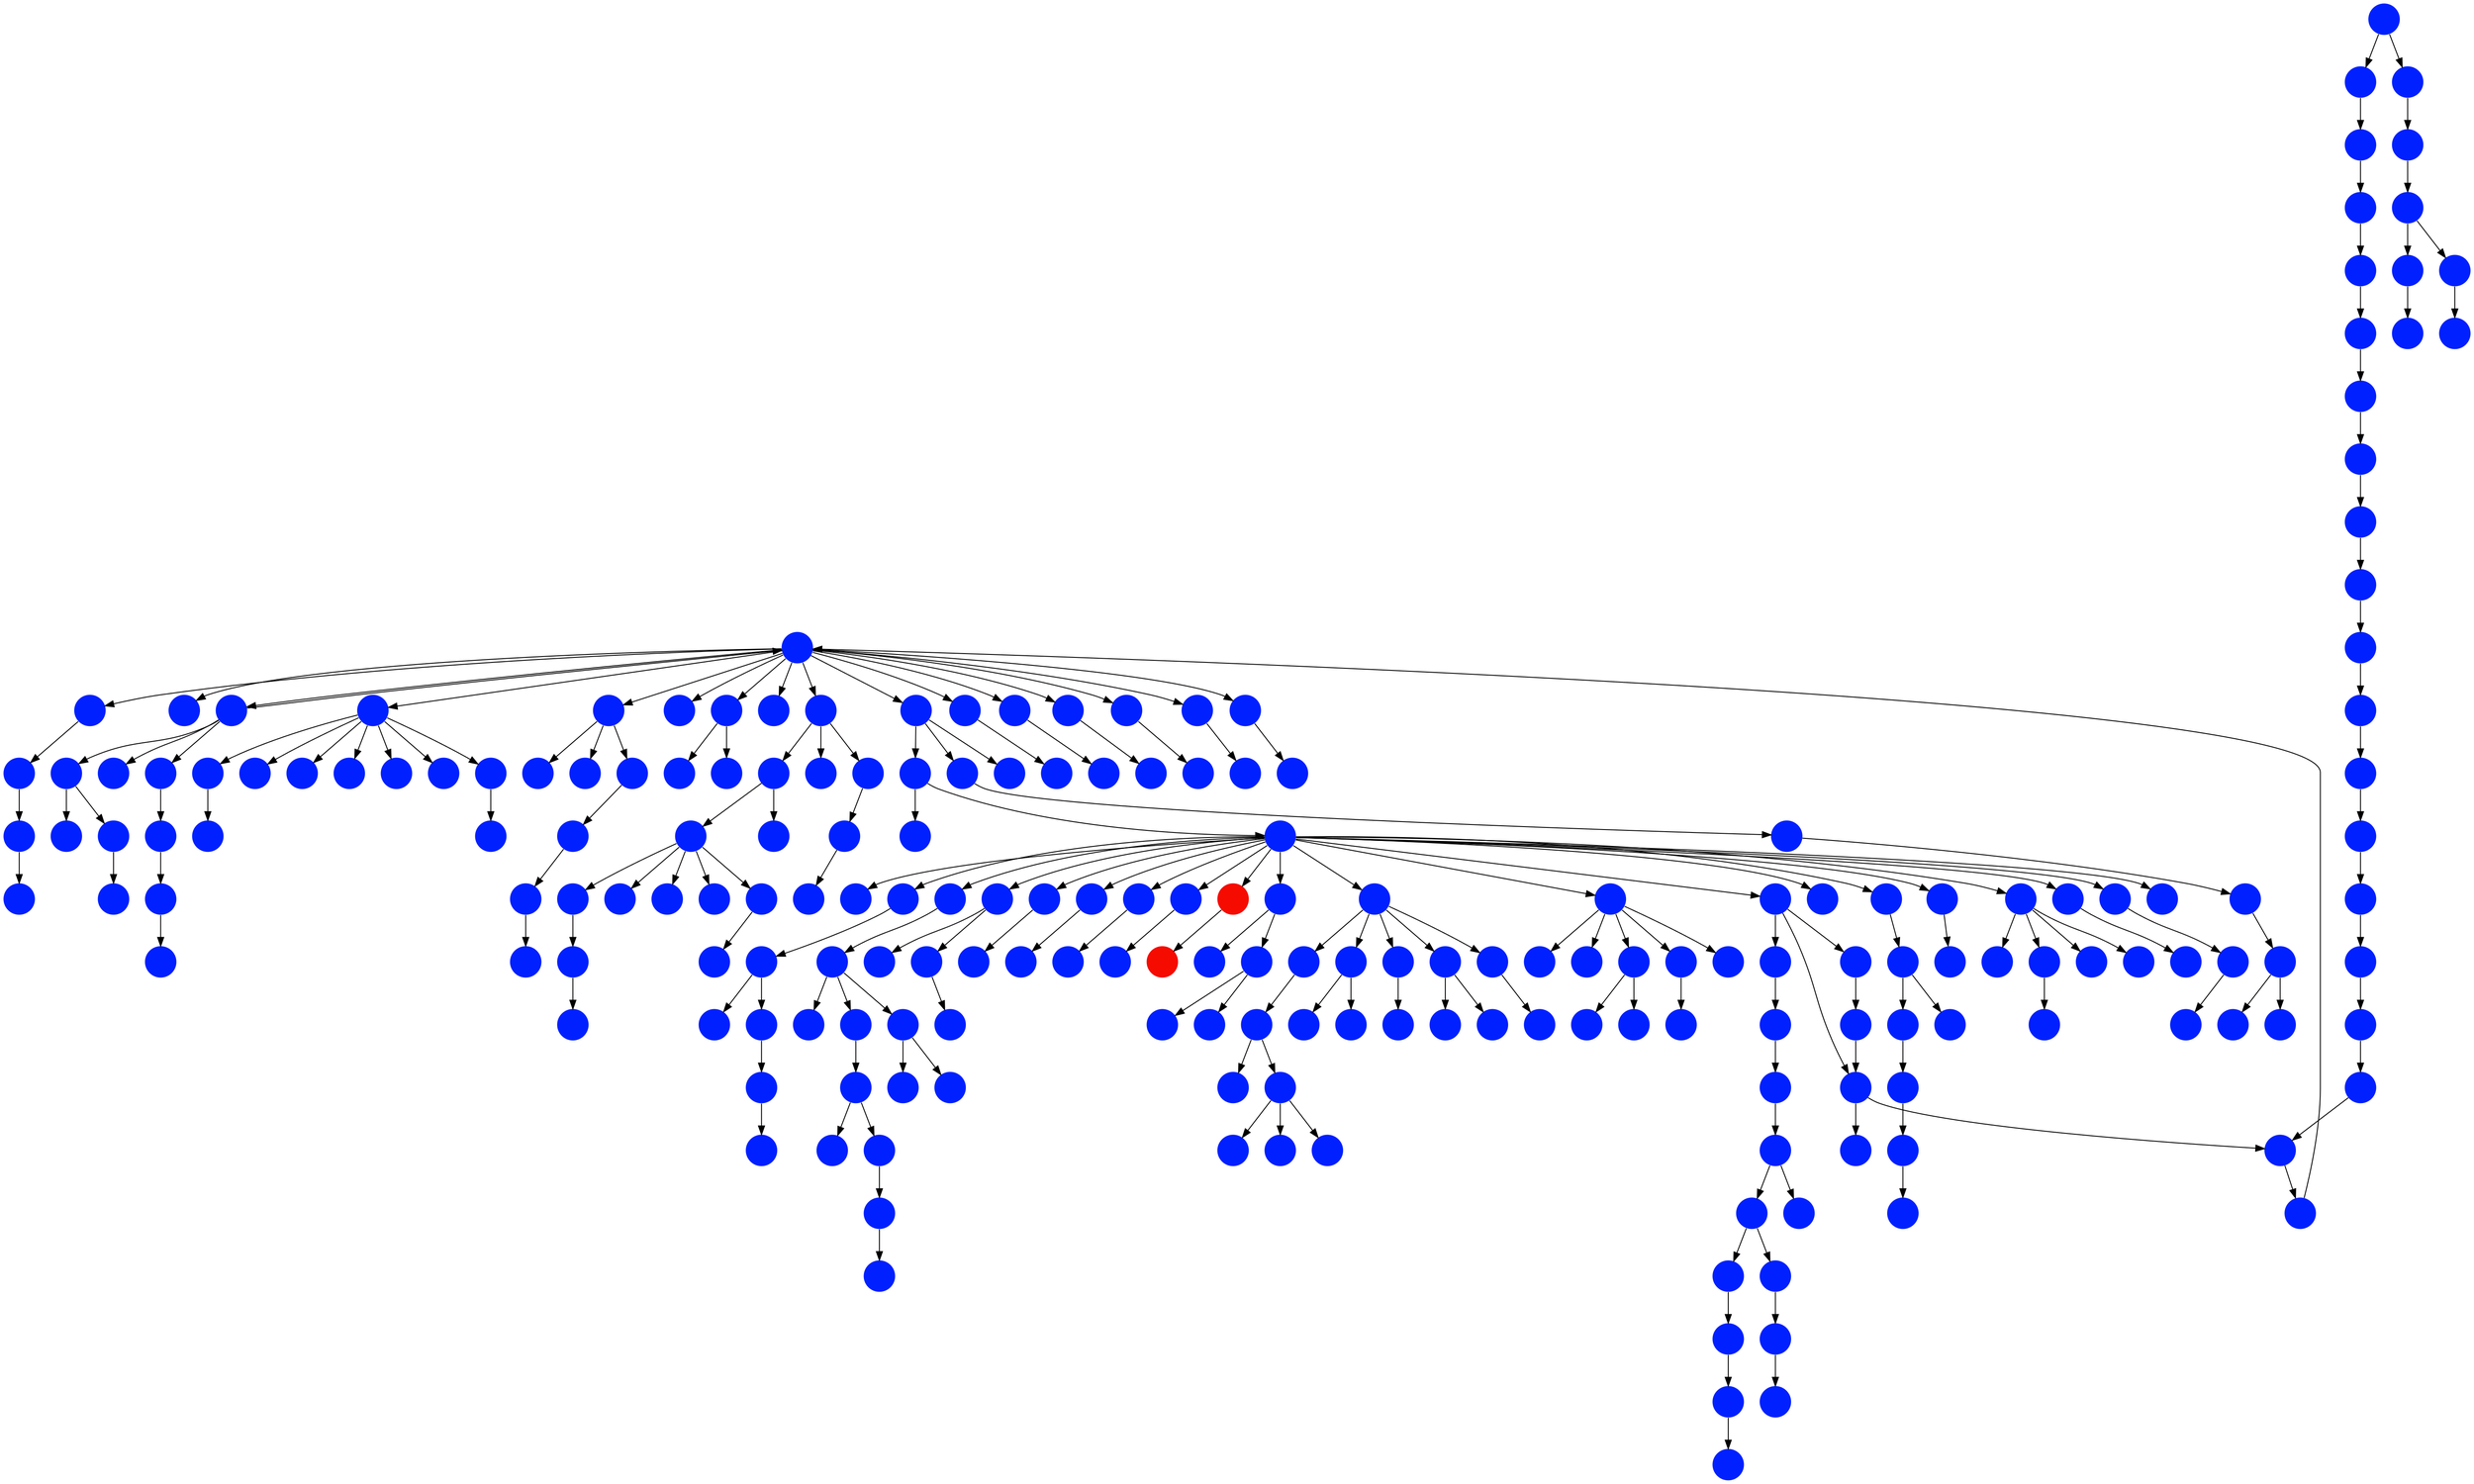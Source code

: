 digraph{
0 [tooltip = "E", penwidth = 0, style = filled, fillcolor = "#0020ff", shape = circle, label = ""]
1 [tooltip = "E", penwidth = 0, style = filled, fillcolor = "#0020ff", shape = circle, label = ""]
2 [tooltip = "E", penwidth = 0, style = filled, fillcolor = "#0020ff", shape = circle, label = ""]
3 [tooltip = "E", penwidth = 0, style = filled, fillcolor = "#0020ff", shape = circle, label = ""]
4 [tooltip = "E", penwidth = 0, style = filled, fillcolor = "#0020ff", shape = circle, label = ""]
5 [tooltip = "E", penwidth = 0, style = filled, fillcolor = "#0020ff", shape = circle, label = ""]
6 [tooltip = "E", penwidth = 0, style = filled, fillcolor = "#0020ff", shape = circle, label = ""]
7 [tooltip = "E", penwidth = 0, style = filled, fillcolor = "#0020ff", shape = circle, label = ""]
8 [tooltip = "E", penwidth = 0, style = filled, fillcolor = "#0020ff", shape = circle, label = ""]
9 [tooltip = "E", penwidth = 0, style = filled, fillcolor = "#0020ff", shape = circle, label = ""]
10 [tooltip = "E", penwidth = 0, style = filled, fillcolor = "#0020ff", shape = circle, label = ""]
11 [tooltip = "E", penwidth = 0, style = filled, fillcolor = "#0020ff", shape = circle, label = ""]
12 [tooltip = "E", penwidth = 0, style = filled, fillcolor = "#0020ff", shape = circle, label = ""]
13 [tooltip = "E", penwidth = 0, style = filled, fillcolor = "#0020ff", shape = circle, label = ""]
14 [tooltip = "E", penwidth = 0, style = filled, fillcolor = "#0020ff", shape = circle, label = ""]
15 [tooltip = "E", penwidth = 0, style = filled, fillcolor = "#0020ff", shape = circle, label = ""]
16 [tooltip = "E", penwidth = 0, style = filled, fillcolor = "#0020ff", shape = circle, label = ""]
17 [tooltip = "E", penwidth = 0, style = filled, fillcolor = "#0020ff", shape = circle, label = ""]
18 [tooltip = "E", penwidth = 0, style = filled, fillcolor = "#0020ff", shape = circle, label = ""]
19 [tooltip = "E", penwidth = 0, style = filled, fillcolor = "#0020ff", shape = circle, label = ""]
20 [tooltip = "E", penwidth = 0, style = filled, fillcolor = "#0020ff", shape = circle, label = ""]
21 [tooltip = "E", penwidth = 0, style = filled, fillcolor = "#0020ff", shape = circle, label = ""]
22 [tooltip = "E", penwidth = 0, style = filled, fillcolor = "#0020ff", shape = circle, label = ""]
23 [tooltip = "V", penwidth = 0, style = filled, fillcolor = "#f60b00", shape = circle, label = ""]
24 [tooltip = "E", penwidth = 0, style = filled, fillcolor = "#0020ff", shape = circle, label = ""]
25 [tooltip = "E", penwidth = 0, style = filled, fillcolor = "#0020ff", shape = circle, label = ""]
26 [tooltip = "E", penwidth = 0, style = filled, fillcolor = "#0020ff", shape = circle, label = ""]
27 [tooltip = "E", penwidth = 0, style = filled, fillcolor = "#0020ff", shape = circle, label = ""]
28 [tooltip = "E", penwidth = 0, style = filled, fillcolor = "#0020ff", shape = circle, label = ""]
29 [tooltip = "E", penwidth = 0, style = filled, fillcolor = "#0020ff", shape = circle, label = ""]
30 [tooltip = "E", penwidth = 0, style = filled, fillcolor = "#0020ff", shape = circle, label = ""]
31 [tooltip = "E", penwidth = 0, style = filled, fillcolor = "#0020ff", shape = circle, label = ""]
32 [tooltip = "E", penwidth = 0, style = filled, fillcolor = "#0020ff", shape = circle, label = ""]
33 [tooltip = "E", penwidth = 0, style = filled, fillcolor = "#0020ff", shape = circle, label = ""]
34 [tooltip = "E", penwidth = 0, style = filled, fillcolor = "#0020ff", shape = circle, label = ""]
35 [tooltip = "E", penwidth = 0, style = filled, fillcolor = "#0020ff", shape = circle, label = ""]
36 [tooltip = "E", penwidth = 0, style = filled, fillcolor = "#0020ff", shape = circle, label = ""]
37 [tooltip = "E", penwidth = 0, style = filled, fillcolor = "#0020ff", shape = circle, label = ""]
38 [tooltip = "E", penwidth = 0, style = filled, fillcolor = "#0020ff", shape = circle, label = ""]
39 [tooltip = "E", penwidth = 0, style = filled, fillcolor = "#0020ff", shape = circle, label = ""]
40 [tooltip = "E", penwidth = 0, style = filled, fillcolor = "#0020ff", shape = circle, label = ""]
41 [tooltip = "E", penwidth = 0, style = filled, fillcolor = "#0020ff", shape = circle, label = ""]
42 [tooltip = "E", penwidth = 0, style = filled, fillcolor = "#0020ff", shape = circle, label = ""]
43 [tooltip = "E", penwidth = 0, style = filled, fillcolor = "#0020ff", shape = circle, label = ""]
44 [tooltip = "E", penwidth = 0, style = filled, fillcolor = "#0020ff", shape = circle, label = ""]
45 [tooltip = "E", penwidth = 0, style = filled, fillcolor = "#0020ff", shape = circle, label = ""]
46 [tooltip = "E", penwidth = 0, style = filled, fillcolor = "#0020ff", shape = circle, label = ""]
47 [tooltip = "E", penwidth = 0, style = filled, fillcolor = "#0020ff", shape = circle, label = ""]
48 [tooltip = "E", penwidth = 0, style = filled, fillcolor = "#0020ff", shape = circle, label = ""]
49 [tooltip = "E", penwidth = 0, style = filled, fillcolor = "#0020ff", shape = circle, label = ""]
50 [tooltip = "E", penwidth = 0, style = filled, fillcolor = "#0020ff", shape = circle, label = ""]
51 [tooltip = "E", penwidth = 0, style = filled, fillcolor = "#0020ff", shape = circle, label = ""]
52 [tooltip = "E", penwidth = 0, style = filled, fillcolor = "#0020ff", shape = circle, label = ""]
53 [tooltip = "E", penwidth = 0, style = filled, fillcolor = "#0020ff", shape = circle, label = ""]
54 [tooltip = "E", penwidth = 0, style = filled, fillcolor = "#0020ff", shape = circle, label = ""]
55 [tooltip = "E", penwidth = 0, style = filled, fillcolor = "#0020ff", shape = circle, label = ""]
56 [tooltip = "E", penwidth = 0, style = filled, fillcolor = "#0020ff", shape = circle, label = ""]
57 [tooltip = "E", penwidth = 0, style = filled, fillcolor = "#0020ff", shape = circle, label = ""]
58 [tooltip = "E", penwidth = 0, style = filled, fillcolor = "#0020ff", shape = circle, label = ""]
59 [tooltip = "E", penwidth = 0, style = filled, fillcolor = "#0020ff", shape = circle, label = ""]
60 [tooltip = "E", penwidth = 0, style = filled, fillcolor = "#0020ff", shape = circle, label = ""]
61 [tooltip = "E", penwidth = 0, style = filled, fillcolor = "#0020ff", shape = circle, label = ""]
62 [tooltip = "E", penwidth = 0, style = filled, fillcolor = "#0020ff", shape = circle, label = ""]
63 [tooltip = "E", penwidth = 0, style = filled, fillcolor = "#0020ff", shape = circle, label = ""]
64 [tooltip = "E", penwidth = 0, style = filled, fillcolor = "#0020ff", shape = circle, label = ""]
65 [tooltip = "E", penwidth = 0, style = filled, fillcolor = "#0020ff", shape = circle, label = ""]
66 [tooltip = "E", penwidth = 0, style = filled, fillcolor = "#0020ff", shape = circle, label = ""]
67 [tooltip = "E", penwidth = 0, style = filled, fillcolor = "#0020ff", shape = circle, label = ""]
68 [tooltip = "E", penwidth = 0, style = filled, fillcolor = "#0020ff", shape = circle, label = ""]
69 [tooltip = "E", penwidth = 0, style = filled, fillcolor = "#0020ff", shape = circle, label = ""]
70 [tooltip = "E", penwidth = 0, style = filled, fillcolor = "#0020ff", shape = circle, label = ""]
71 [tooltip = "E", penwidth = 0, style = filled, fillcolor = "#0020ff", shape = circle, label = ""]
72 [tooltip = "E", penwidth = 0, style = filled, fillcolor = "#0020ff", shape = circle, label = ""]
73 [tooltip = "E", penwidth = 0, style = filled, fillcolor = "#0020ff", shape = circle, label = ""]
74 [tooltip = "E", penwidth = 0, style = filled, fillcolor = "#0020ff", shape = circle, label = ""]
75 [tooltip = "E", penwidth = 0, style = filled, fillcolor = "#0020ff", shape = circle, label = ""]
76 [tooltip = "E", penwidth = 0, style = filled, fillcolor = "#0020ff", shape = circle, label = ""]
77 [tooltip = "E", penwidth = 0, style = filled, fillcolor = "#0020ff", shape = circle, label = ""]
78 [tooltip = "E", penwidth = 0, style = filled, fillcolor = "#0020ff", shape = circle, label = ""]
79 [tooltip = "E", penwidth = 0, style = filled, fillcolor = "#0020ff", shape = circle, label = ""]
80 [tooltip = "E", penwidth = 0, style = filled, fillcolor = "#0020ff", shape = circle, label = ""]
81 [tooltip = "E", penwidth = 0, style = filled, fillcolor = "#0020ff", shape = circle, label = ""]
82 [tooltip = "E", penwidth = 0, style = filled, fillcolor = "#0020ff", shape = circle, label = ""]
83 [tooltip = "E", penwidth = 0, style = filled, fillcolor = "#0020ff", shape = circle, label = ""]
84 [tooltip = "E", penwidth = 0, style = filled, fillcolor = "#0020ff", shape = circle, label = ""]
85 [tooltip = "E", penwidth = 0, style = filled, fillcolor = "#0020ff", shape = circle, label = ""]
86 [tooltip = "E", penwidth = 0, style = filled, fillcolor = "#0020ff", shape = circle, label = ""]
87 [tooltip = "E", penwidth = 0, style = filled, fillcolor = "#0020ff", shape = circle, label = ""]
88 [tooltip = "E", penwidth = 0, style = filled, fillcolor = "#0020ff", shape = circle, label = ""]
89 [tooltip = "E", penwidth = 0, style = filled, fillcolor = "#0020ff", shape = circle, label = ""]
90 [tooltip = "E", penwidth = 0, style = filled, fillcolor = "#0020ff", shape = circle, label = ""]
91 [tooltip = "E", penwidth = 0, style = filled, fillcolor = "#0020ff", shape = circle, label = ""]
92 [tooltip = "E", penwidth = 0, style = filled, fillcolor = "#0020ff", shape = circle, label = ""]
93 [tooltip = "E", penwidth = 0, style = filled, fillcolor = "#0020ff", shape = circle, label = ""]
94 [tooltip = "E", penwidth = 0, style = filled, fillcolor = "#0020ff", shape = circle, label = ""]
95 [tooltip = "E", penwidth = 0, style = filled, fillcolor = "#0020ff", shape = circle, label = ""]
96 [tooltip = "E", penwidth = 0, style = filled, fillcolor = "#0020ff", shape = circle, label = ""]
97 [tooltip = "E", penwidth = 0, style = filled, fillcolor = "#0020ff", shape = circle, label = ""]
98 [tooltip = "E", penwidth = 0, style = filled, fillcolor = "#0020ff", shape = circle, label = ""]
99 [tooltip = "E", penwidth = 0, style = filled, fillcolor = "#0020ff", shape = circle, label = ""]
100 [tooltip = "E", penwidth = 0, style = filled, fillcolor = "#0020ff", shape = circle, label = ""]
101 [tooltip = "E", penwidth = 0, style = filled, fillcolor = "#0020ff", shape = circle, label = ""]
102 [tooltip = "E", penwidth = 0, style = filled, fillcolor = "#0020ff", shape = circle, label = ""]
103 [tooltip = "E", penwidth = 0, style = filled, fillcolor = "#0020ff", shape = circle, label = ""]
104 [tooltip = "E", penwidth = 0, style = filled, fillcolor = "#0020ff", shape = circle, label = ""]
105 [tooltip = "E", penwidth = 0, style = filled, fillcolor = "#0020ff", shape = circle, label = ""]
106 [tooltip = "E", penwidth = 0, style = filled, fillcolor = "#0020ff", shape = circle, label = ""]
107 [tooltip = "E", penwidth = 0, style = filled, fillcolor = "#0020ff", shape = circle, label = ""]
108 [tooltip = "E", penwidth = 0, style = filled, fillcolor = "#0020ff", shape = circle, label = ""]
109 [tooltip = "E", penwidth = 0, style = filled, fillcolor = "#0020ff", shape = circle, label = ""]
110 [tooltip = "E", penwidth = 0, style = filled, fillcolor = "#0020ff", shape = circle, label = ""]
111 [tooltip = "E", penwidth = 0, style = filled, fillcolor = "#0020ff", shape = circle, label = ""]
112 [tooltip = "E", penwidth = 0, style = filled, fillcolor = "#0020ff", shape = circle, label = ""]
113 [tooltip = "E", penwidth = 0, style = filled, fillcolor = "#0020ff", shape = circle, label = ""]
114 [tooltip = "E", penwidth = 0, style = filled, fillcolor = "#0020ff", shape = circle, label = ""]
115 [tooltip = "E", penwidth = 0, style = filled, fillcolor = "#0020ff", shape = circle, label = ""]
116 [tooltip = "E", penwidth = 0, style = filled, fillcolor = "#0020ff", shape = circle, label = ""]
117 [tooltip = "E", penwidth = 0, style = filled, fillcolor = "#0020ff", shape = circle, label = ""]
118 [tooltip = "E", penwidth = 0, style = filled, fillcolor = "#0020ff", shape = circle, label = ""]
119 [tooltip = "E", penwidth = 0, style = filled, fillcolor = "#0020ff", shape = circle, label = ""]
120 [tooltip = "E", penwidth = 0, style = filled, fillcolor = "#0020ff", shape = circle, label = ""]
121 [tooltip = "E", penwidth = 0, style = filled, fillcolor = "#0020ff", shape = circle, label = ""]
122 [tooltip = "E", penwidth = 0, style = filled, fillcolor = "#0020ff", shape = circle, label = ""]
123 [tooltip = "E", penwidth = 0, style = filled, fillcolor = "#0020ff", shape = circle, label = ""]
124 [tooltip = "E", penwidth = 0, style = filled, fillcolor = "#0020ff", shape = circle, label = ""]
125 [tooltip = "E", penwidth = 0, style = filled, fillcolor = "#0020ff", shape = circle, label = ""]
126 [tooltip = "E", penwidth = 0, style = filled, fillcolor = "#0020ff", shape = circle, label = ""]
127 [tooltip = "E", penwidth = 0, style = filled, fillcolor = "#0020ff", shape = circle, label = ""]
128 [tooltip = "E", penwidth = 0, style = filled, fillcolor = "#0020ff", shape = circle, label = ""]
129 [tooltip = "E", penwidth = 0, style = filled, fillcolor = "#0020ff", shape = circle, label = ""]
130 [tooltip = "E", penwidth = 0, style = filled, fillcolor = "#0020ff", shape = circle, label = ""]
131 [tooltip = "E", penwidth = 0, style = filled, fillcolor = "#0020ff", shape = circle, label = ""]
132 [tooltip = "E", penwidth = 0, style = filled, fillcolor = "#0020ff", shape = circle, label = ""]
133 [tooltip = "E", penwidth = 0, style = filled, fillcolor = "#0020ff", shape = circle, label = ""]
134 [tooltip = "E", penwidth = 0, style = filled, fillcolor = "#0020ff", shape = circle, label = ""]
135 [tooltip = "E", penwidth = 0, style = filled, fillcolor = "#0020ff", shape = circle, label = ""]
136 [tooltip = "E", penwidth = 0, style = filled, fillcolor = "#0020ff", shape = circle, label = ""]
137 [tooltip = "E", penwidth = 0, style = filled, fillcolor = "#0020ff", shape = circle, label = ""]
138 [tooltip = "E", penwidth = 0, style = filled, fillcolor = "#0020ff", shape = circle, label = ""]
139 [tooltip = "E", penwidth = 0, style = filled, fillcolor = "#0020ff", shape = circle, label = ""]
140 [tooltip = "E", penwidth = 0, style = filled, fillcolor = "#0020ff", shape = circle, label = ""]
141 [tooltip = "E", penwidth = 0, style = filled, fillcolor = "#0020ff", shape = circle, label = ""]
142 [tooltip = "E", penwidth = 0, style = filled, fillcolor = "#0020ff", shape = circle, label = ""]
143 [tooltip = "E", penwidth = 0, style = filled, fillcolor = "#0020ff", shape = circle, label = ""]
144 [tooltip = "E", penwidth = 0, style = filled, fillcolor = "#0020ff", shape = circle, label = ""]
145 [tooltip = "E", penwidth = 0, style = filled, fillcolor = "#0020ff", shape = circle, label = ""]
146 [tooltip = "E", penwidth = 0, style = filled, fillcolor = "#0020ff", shape = circle, label = ""]
147 [tooltip = "E", penwidth = 0, style = filled, fillcolor = "#0020ff", shape = circle, label = ""]
148 [tooltip = "E", penwidth = 0, style = filled, fillcolor = "#0020ff", shape = circle, label = ""]
149 [tooltip = "E", penwidth = 0, style = filled, fillcolor = "#0020ff", shape = circle, label = ""]
150 [tooltip = "E", penwidth = 0, style = filled, fillcolor = "#0020ff", shape = circle, label = ""]
151 [tooltip = "E", penwidth = 0, style = filled, fillcolor = "#0020ff", shape = circle, label = ""]
152 [tooltip = "E", penwidth = 0, style = filled, fillcolor = "#0020ff", shape = circle, label = ""]
153 [tooltip = "E", penwidth = 0, style = filled, fillcolor = "#0020ff", shape = circle, label = ""]
154 [tooltip = "E", penwidth = 0, style = filled, fillcolor = "#0020ff", shape = circle, label = ""]
155 [tooltip = "E", penwidth = 0, style = filled, fillcolor = "#0020ff", shape = circle, label = ""]
156 [tooltip = "E", penwidth = 0, style = filled, fillcolor = "#0020ff", shape = circle, label = ""]
157 [tooltip = "E", penwidth = 0, style = filled, fillcolor = "#0020ff", shape = circle, label = ""]
158 [tooltip = "E", penwidth = 0, style = filled, fillcolor = "#0020ff", shape = circle, label = ""]
159 [tooltip = "E", penwidth = 0, style = filled, fillcolor = "#0020ff", shape = circle, label = ""]
160 [tooltip = "E", penwidth = 0, style = filled, fillcolor = "#0020ff", shape = circle, label = ""]
161 [tooltip = "E", penwidth = 0, style = filled, fillcolor = "#0020ff", shape = circle, label = ""]
162 [tooltip = "E", penwidth = 0, style = filled, fillcolor = "#0020ff", shape = circle, label = ""]
163 [tooltip = "E", penwidth = 0, style = filled, fillcolor = "#0020ff", shape = circle, label = ""]
164 [tooltip = "E", penwidth = 0, style = filled, fillcolor = "#0020ff", shape = circle, label = ""]
165 [tooltip = "E", penwidth = 0, style = filled, fillcolor = "#0020ff", shape = circle, label = ""]
166 [tooltip = "E", penwidth = 0, style = filled, fillcolor = "#0020ff", shape = circle, label = ""]
167 [tooltip = "E", penwidth = 0, style = filled, fillcolor = "#0020ff", shape = circle, label = ""]
168 [tooltip = "E", penwidth = 0, style = filled, fillcolor = "#0020ff", shape = circle, label = ""]
169 [tooltip = "E", penwidth = 0, style = filled, fillcolor = "#0020ff", shape = circle, label = ""]
170 [tooltip = "E", penwidth = 0, style = filled, fillcolor = "#0020ff", shape = circle, label = ""]
171 [tooltip = "E", penwidth = 0, style = filled, fillcolor = "#0020ff", shape = circle, label = ""]
172 [tooltip = "E", penwidth = 0, style = filled, fillcolor = "#0020ff", shape = circle, label = ""]
173 [tooltip = "E", penwidth = 0, style = filled, fillcolor = "#0020ff", shape = circle, label = ""]
174 [tooltip = "E", penwidth = 0, style = filled, fillcolor = "#0020ff", shape = circle, label = ""]
175 [tooltip = "E", penwidth = 0, style = filled, fillcolor = "#0020ff", shape = circle, label = ""]
176 [tooltip = "E", penwidth = 0, style = filled, fillcolor = "#0020ff", shape = circle, label = ""]
177 [tooltip = "E", penwidth = 0, style = filled, fillcolor = "#0020ff", shape = circle, label = ""]
178 [tooltip = "V", penwidth = 0, style = filled, fillcolor = "#f60b00", shape = circle, label = ""]
179 [tooltip = "E", penwidth = 0, style = filled, fillcolor = "#0020ff", shape = circle, label = ""]
180 [tooltip = "E", penwidth = 0, style = filled, fillcolor = "#0020ff", shape = circle, label = ""]
181 [tooltip = "E", penwidth = 0, style = filled, fillcolor = "#0020ff", shape = circle, label = ""]
182 [tooltip = "E", penwidth = 0, style = filled, fillcolor = "#0020ff", shape = circle, label = ""]
183 [tooltip = "E", penwidth = 0, style = filled, fillcolor = "#0020ff", shape = circle, label = ""]
184 [tooltip = "E", penwidth = 0, style = filled, fillcolor = "#0020ff", shape = circle, label = ""]
185 [tooltip = "E", penwidth = 0, style = filled, fillcolor = "#0020ff", shape = circle, label = ""]
186 [tooltip = "E", penwidth = 0, style = filled, fillcolor = "#0020ff", shape = circle, label = ""]
187 [tooltip = "E", penwidth = 0, style = filled, fillcolor = "#0020ff", shape = circle, label = ""]
188 [tooltip = "E", penwidth = 0, style = filled, fillcolor = "#0020ff", shape = circle, label = ""]
189 [tooltip = "E", penwidth = 0, style = filled, fillcolor = "#0020ff", shape = circle, label = ""]
190 [tooltip = "E", penwidth = 0, style = filled, fillcolor = "#0020ff", shape = circle, label = ""]
191 [tooltip = "E", penwidth = 0, style = filled, fillcolor = "#0020ff", shape = circle, label = ""]
192 [tooltip = "E", penwidth = 0, style = filled, fillcolor = "#0020ff", shape = circle, label = ""]
193 [tooltip = "E", penwidth = 0, style = filled, fillcolor = "#0020ff", shape = circle, label = ""]
194 [tooltip = "E", penwidth = 0, style = filled, fillcolor = "#0020ff", shape = circle, label = ""]
195 [tooltip = "E", penwidth = 0, style = filled, fillcolor = "#0020ff", shape = circle, label = ""]
196 [tooltip = "E", penwidth = 0, style = filled, fillcolor = "#0020ff", shape = circle, label = ""]
197 [tooltip = "E", penwidth = 0, style = filled, fillcolor = "#0020ff", shape = circle, label = ""]
198 [tooltip = "E", penwidth = 0, style = filled, fillcolor = "#0020ff", shape = circle, label = ""]
199 [tooltip = "E", penwidth = 0, style = filled, fillcolor = "#0020ff", shape = circle, label = ""]
200 [tooltip = "E", penwidth = 0, style = filled, fillcolor = "#0020ff", shape = circle, label = ""]
201 [tooltip = "E", penwidth = 0, style = filled, fillcolor = "#0020ff", shape = circle, label = ""]
202 [tooltip = "E", penwidth = 0, style = filled, fillcolor = "#0020ff", shape = circle, label = ""]
203 [tooltip = "E", penwidth = 0, style = filled, fillcolor = "#0020ff", shape = circle, label = ""]
204 [tooltip = "E", penwidth = 0, style = filled, fillcolor = "#0020ff", shape = circle, label = ""]
205 [tooltip = "E", penwidth = 0, style = filled, fillcolor = "#0020ff", shape = circle, label = ""]
206 [tooltip = "E", penwidth = 0, style = filled, fillcolor = "#0020ff", shape = circle, label = ""]
207 [tooltip = "E", penwidth = 0, style = filled, fillcolor = "#0020ff", shape = circle, label = ""]
208 [tooltip = "E", penwidth = 0, style = filled, fillcolor = "#0020ff", shape = circle, label = ""]
15 -> 172
61 -> 82
143 -> 183
7 -> 12
81 -> 80
54 -> 58
16 -> 130
66 -> 65
112 -> 91
35 -> 41
66 -> 76
15 -> 50
129 -> 107
94 -> 174
89 -> 136
22 -> 117
144 -> 145
78 -> 144
86 -> 22
156 -> 125
91 -> 18
64 -> 88
56 -> 101
29 -> 53
163 -> 149
165 -> 96
0 -> 4
81 -> 109
24 -> 127
119 -> 111
135 -> 116
170 -> 197
152 -> 118
164 -> 198
36 -> 187
175 -> 92
149 -> 104
80 -> 47
31 -> 38
185 -> 190
148 -> 54
7 -> 154
49 -> 71
29 -> 169
119 -> 177
35 -> 52
35 -> 75
28 -> 15
85 -> 31
15 -> 168
142 -> 206
158 -> 83
15 -> 165
207 -> 208
89 -> 73
15 -> 86
166 -> 199
182 -> 140
15 -> 62
29 -> 191
64 -> 146
162 -> 170
49 -> 21
159 -> 182
54 -> 18
89 -> 142
16 -> 175
15 -> 36
181 -> 114
16 -> 178
7 -> 2
88 -> 148
21 -> 46
157 -> 39
55 -> 74
16 -> 131
16 -> 29
22 -> 16
133 -> 181
5 -> 128
35 -> 135
61 -> 59
84 -> 205
26 -> 33
15 -> 25
160 -> 152
16 -> 66
33 -> 100
21 -> 99
28 -> 98
26 -> 30
15 -> 72
16 -> 26
28 -> 160
141 -> 94
16 -> 147
111 -> 207
15 -> 151
69 -> 110
150 -> 56
168 -> 87
33 -> 13
11 -> 3
72 -> 122
15 -> 28
114 -> 112
35 -> 166
16 -> 20
48 -> 78
0 -> 7
172 -> 40
32 -> 51
180 -> 70
189 -> 201
18 -> 77
66 -> 115
147 -> 103
57 -> 6
53 -> 19
72 -> 180
16 -> 123
15 -> 42
107 -> 155
16 -> 14
192 -> 195
80 -> 45
171 -> 134
192 -> 194
191 -> 203
153 -> 171
35 -> 44
16 -> 138
108 -> 32
29 -> 84
74 -> 179
138 -> 89
15 -> 189
67 -> 60
35 -> 90
7 -> 9
113 -> 79
16 -> 85
29 -> 61
36 -> 132
173 -> 69
177 -> 163
17 -> 150
51 -> 173
36 -> 63
179 -> 133
106 -> 43
6 -> 5
136 -> 162
131 -> 57
28 -> 11
120 -> 167
146 -> 48
86 -> 27
50 -> 37
200 -> 204
80 -> 124
190 -> 188
49 -> 93
140 -> 120
16 -> 108
16 -> 49
178 -> 23
169 -> 81
142 -> 121
77 -> 15
7 -> 184
118 -> 105
16 -> 64
68 -> 153
16 -> 67
197 -> 193
154 -> 143
155 -> 55
70 -> 8
16 -> 164
139 -> 159
66 -> 106
11 -> 1
68 -> 139
151 -> 97
12 -> 10
134 -> 113
32 -> 34
191 -> 202
161 -> 95
57 -> 176
72 -> 0
147 -> 156
86 -> 141
16 -> 158
50 -> 186
16 -> 161
49 -> 24
3 -> 137
20 -> 102
162 -> 196
15 -> 17
64 -> 54
134 -> 157
167 -> 129
187 -> 185
49 -> 126
144 -> 119
174 -> 192
15 -> 35
15 -> 200
}